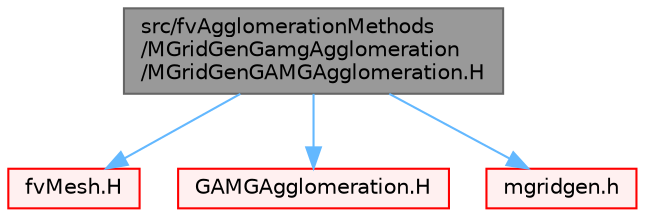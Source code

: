 digraph "src/fvAgglomerationMethods/MGridGenGamgAgglomeration/MGridGenGAMGAgglomeration.H"
{
 // LATEX_PDF_SIZE
  bgcolor="transparent";
  edge [fontname=Helvetica,fontsize=10,labelfontname=Helvetica,labelfontsize=10];
  node [fontname=Helvetica,fontsize=10,shape=box,height=0.2,width=0.4];
  Node1 [id="Node000001",label="src/fvAgglomerationMethods\l/MGridGenGamgAgglomeration\l/MGridGenGAMGAgglomeration.H",height=0.2,width=0.4,color="gray40", fillcolor="grey60", style="filled", fontcolor="black",tooltip=" "];
  Node1 -> Node2 [id="edge1_Node000001_Node000002",color="steelblue1",style="solid",tooltip=" "];
  Node2 [id="Node000002",label="fvMesh.H",height=0.2,width=0.4,color="red", fillcolor="#FFF0F0", style="filled",URL="$fvMesh_8H.html",tooltip=" "];
  Node1 -> Node341 [id="edge2_Node000001_Node000341",color="steelblue1",style="solid",tooltip=" "];
  Node341 [id="Node000341",label="GAMGAgglomeration.H",height=0.2,width=0.4,color="red", fillcolor="#FFF0F0", style="filled",URL="$GAMGAgglomeration_8H.html",tooltip=" "];
  Node1 -> Node344 [id="edge3_Node000001_Node000344",color="steelblue1",style="solid",tooltip=" "];
  Node344 [id="Node000344",label="mgridgen.h",height=0.2,width=0.4,color="red", fillcolor="#FFF0F0", style="filled",URL="$mgridgen_8h.html",tooltip=" "];
}
